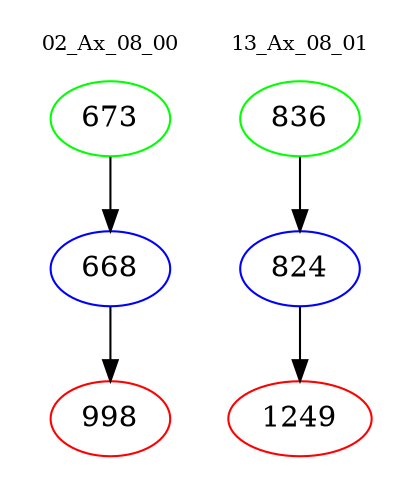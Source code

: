 digraph{
subgraph cluster_0 {
color = white
label = "02_Ax_08_00";
fontsize=10;
T0_673 [label="673", color="green"]
T0_673 -> T0_668 [color="black"]
T0_668 [label="668", color="blue"]
T0_668 -> T0_998 [color="black"]
T0_998 [label="998", color="red"]
}
subgraph cluster_1 {
color = white
label = "13_Ax_08_01";
fontsize=10;
T1_836 [label="836", color="green"]
T1_836 -> T1_824 [color="black"]
T1_824 [label="824", color="blue"]
T1_824 -> T1_1249 [color="black"]
T1_1249 [label="1249", color="red"]
}
}
